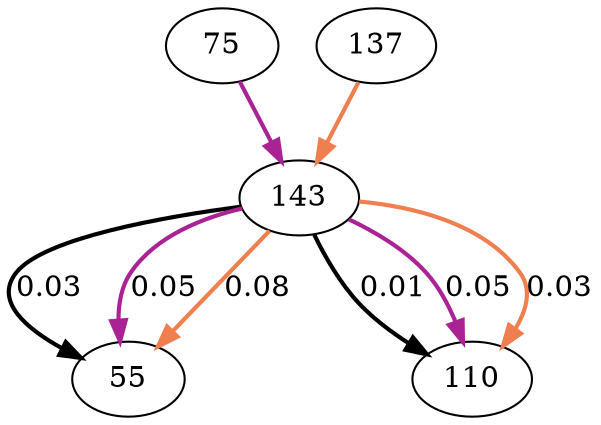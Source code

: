 digraph  {
75;
143;
55;
137;
110;
75 -> 143  [color="#aa2395", key=0, penwidth=2];
143 -> 55  [color=black, key=0, label="0.03", penwidth=2];
143 -> 55  [color="#aa2395", key=1, label="0.05", penwidth=2];
143 -> 55  [color="#f07f4f", key=2, label="0.08", penwidth=2];
143 -> 110  [color=black, key=0, label="0.01", penwidth=2];
143 -> 110  [color="#aa2395", key=1, label="0.05", penwidth=2];
143 -> 110  [color="#f07f4f", key=2, label="0.03", penwidth=2];
137 -> 143  [color="#f07f4f", key=0, penwidth=2];
}
